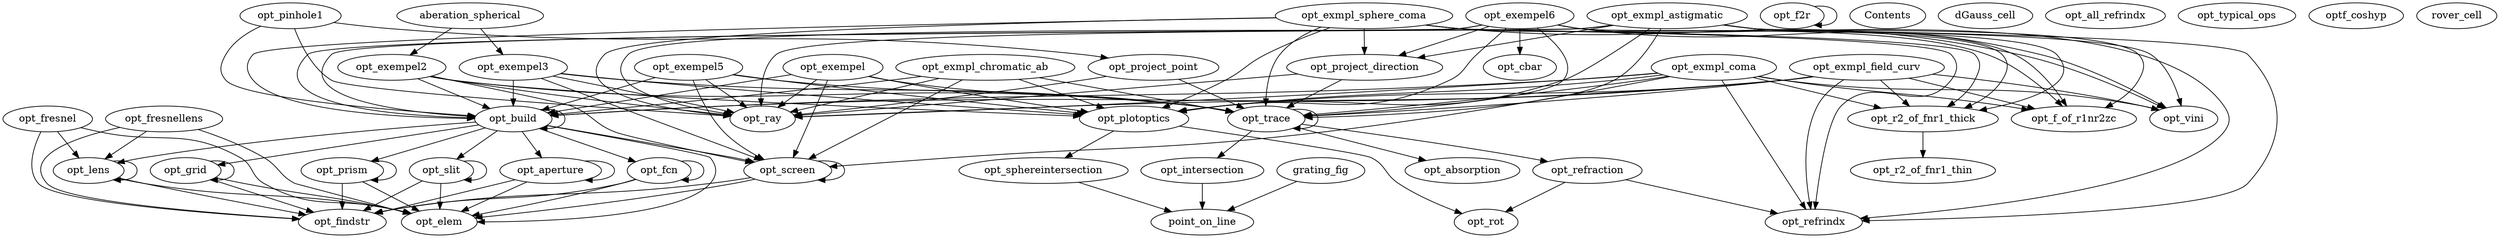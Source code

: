 /* Created by mdot for Matlab */
digraph m2html {
  aberation_spherical -> opt_exempel2;
  aberation_spherical -> opt_exempel3;
  grating_fig -> point_on_line;
  opt_aperture -> opt_aperture;
  opt_aperture -> opt_elem;
  opt_aperture -> opt_findstr;
  opt_build -> opt_aperture;
  opt_build -> opt_build;
  opt_build -> opt_elem;
  opt_build -> opt_fcn;
  opt_build -> opt_grid;
  opt_build -> opt_lens;
  opt_build -> opt_prism;
  opt_build -> opt_screen;
  opt_build -> opt_slit;
  opt_exempel -> opt_build;
  opt_exempel -> opt_plotoptics;
  opt_exempel -> opt_ray;
  opt_exempel -> opt_screen;
  opt_exempel -> opt_trace;
  opt_exempel2 -> opt_build;
  opt_exempel2 -> opt_plotoptics;
  opt_exempel2 -> opt_ray;
  opt_exempel2 -> opt_screen;
  opt_exempel2 -> opt_trace;
  opt_exempel3 -> opt_build;
  opt_exempel3 -> opt_plotoptics;
  opt_exempel3 -> opt_ray;
  opt_exempel3 -> opt_screen;
  opt_exempel3 -> opt_trace;
  opt_exempel5 -> opt_build;
  opt_exempel5 -> opt_plotoptics;
  opt_exempel5 -> opt_ray;
  opt_exempel5 -> opt_screen;
  opt_exempel5 -> opt_trace;
  opt_exempel6 -> opt_build;
  opt_exempel6 -> opt_cbar;
  opt_exempel6 -> opt_f_of_r1nr2zc;
  opt_exempel6 -> opt_plotoptics;
  opt_exempel6 -> opt_project_direction;
  opt_exempel6 -> opt_r2_of_fnr1_thick;
  opt_exempel6 -> opt_ray;
  opt_exempel6 -> opt_refrindx;
  opt_exempel6 -> opt_trace;
  opt_exempel6 -> opt_vini;
  opt_exmpl_astigmatic -> opt_build;
  opt_exmpl_astigmatic -> opt_f_of_r1nr2zc;
  opt_exmpl_astigmatic -> opt_plotoptics;
  opt_exmpl_astigmatic -> opt_project_direction;
  opt_exmpl_astigmatic -> opt_r2_of_fnr1_thick;
  opt_exmpl_astigmatic -> opt_ray;
  opt_exmpl_astigmatic -> opt_refrindx;
  opt_exmpl_astigmatic -> opt_trace;
  opt_exmpl_astigmatic -> opt_vini;
  opt_exmpl_chromatic_ab -> opt_build;
  opt_exmpl_chromatic_ab -> opt_plotoptics;
  opt_exmpl_chromatic_ab -> opt_ray;
  opt_exmpl_chromatic_ab -> opt_screen;
  opt_exmpl_chromatic_ab -> opt_trace;
  opt_exmpl_coma -> opt_build;
  opt_exmpl_coma -> opt_f_of_r1nr2zc;
  opt_exmpl_coma -> opt_plotoptics;
  opt_exmpl_coma -> opt_r2_of_fnr1_thick;
  opt_exmpl_coma -> opt_ray;
  opt_exmpl_coma -> opt_refrindx;
  opt_exmpl_coma -> opt_screen;
  opt_exmpl_coma -> opt_trace;
  opt_exmpl_coma -> opt_vini;
  opt_exmpl_field_curv -> opt_build;
  opt_exmpl_field_curv -> opt_f_of_r1nr2zc;
  opt_exmpl_field_curv -> opt_plotoptics;
  opt_exmpl_field_curv -> opt_r2_of_fnr1_thick;
  opt_exmpl_field_curv -> opt_ray;
  opt_exmpl_field_curv -> opt_refrindx;
  opt_exmpl_field_curv -> opt_trace;
  opt_exmpl_field_curv -> opt_vini;
  opt_exmpl_sphere_coma -> opt_build;
  opt_exmpl_sphere_coma -> opt_f_of_r1nr2zc;
  opt_exmpl_sphere_coma -> opt_plotoptics;
  opt_exmpl_sphere_coma -> opt_project_direction;
  opt_exmpl_sphere_coma -> opt_r2_of_fnr1_thick;
  opt_exmpl_sphere_coma -> opt_ray;
  opt_exmpl_sphere_coma -> opt_refrindx;
  opt_exmpl_sphere_coma -> opt_trace;
  opt_exmpl_sphere_coma -> opt_vini;
  opt_f2r -> opt_f2r;
  opt_fcn -> opt_elem;
  opt_fcn -> opt_fcn;
  opt_fcn -> opt_findstr;
  opt_fresnel -> opt_elem;
  opt_fresnel -> opt_findstr;
  opt_fresnel -> opt_lens;
  opt_fresnellens -> opt_elem;
  opt_fresnellens -> opt_findstr;
  opt_fresnellens -> opt_lens;
  opt_grid -> opt_elem;
  opt_grid -> opt_findstr;
  opt_grid -> opt_grid;
  opt_intersection -> point_on_line;
  opt_lens -> opt_elem;
  opt_lens -> opt_findstr;
  opt_lens -> opt_lens;
  opt_pinhole1 -> opt_build;
  opt_pinhole1 -> opt_project_point;
  opt_pinhole1 -> opt_ray;
  opt_plotoptics -> opt_rot;
  opt_plotoptics -> opt_sphereintersection;
  opt_prism -> opt_elem;
  opt_prism -> opt_findstr;
  opt_prism -> opt_prism;
  opt_project_direction -> opt_ray;
  opt_project_direction -> opt_trace;
  opt_project_point -> opt_ray;
  opt_project_point -> opt_trace;
  opt_r2_of_fnr1_thick -> opt_r2_of_fnr1_thin;
  opt_refraction -> opt_refrindx;
  opt_refraction -> opt_rot;
  opt_screen -> opt_elem;
  opt_screen -> opt_findstr;
  opt_screen -> opt_screen;
  opt_slit -> opt_elem;
  opt_slit -> opt_findstr;
  opt_slit -> opt_slit;
  opt_sphereintersection -> point_on_line;
  opt_trace -> opt_absorption;
  opt_trace -> opt_intersection;
  opt_trace -> opt_refraction;
  opt_trace -> opt_trace;

  Contents [URL="Contents.html"];
  aberation_spherical [URL="aberation_spherical.html"];
  dGauss_cell [URL="dGauss_cell.html"];
  grating_fig [URL="grating_fig.html"];
  opt_absorption [URL="opt_absorption.html"];
  opt_all_refrindx [URL="opt_all_refrindx.html"];
  opt_aperture [URL="opt_aperture.html"];
  opt_build [URL="opt_build.html"];
  opt_cbar [URL="opt_cbar.html"];
  opt_elem [URL="opt_elem.html"];
  opt_exempel [URL="opt_exempel.html"];
  opt_exempel2 [URL="opt_exempel2.html"];
  opt_exempel3 [URL="opt_exempel3.html"];
  opt_exempel5 [URL="opt_exempel5.html"];
  opt_exempel6 [URL="opt_exempel6.html"];
  opt_exmpl_astigmatic [URL="opt_exmpl_astigmatic.html"];
  opt_exmpl_chromatic_ab [URL="opt_exmpl_chromatic_ab.html"];
  opt_exmpl_coma [URL="opt_exmpl_coma.html"];
  opt_exmpl_field_curv [URL="opt_exmpl_field_curv.html"];
  opt_exmpl_sphere_coma [URL="opt_exmpl_sphere_coma.html"];
  opt_f2r [URL="opt_f2r.html"];
  opt_f_of_r1nr2zc [URL="opt_f_of_r1nr2zc.html"];
  opt_fcn [URL="opt_fcn.html"];
  opt_findstr [URL="opt_findstr.html"];
  opt_fresnel [URL="opt_fresnel.html"];
  opt_fresnellens [URL="opt_fresnellens.html"];
  opt_grid [URL="opt_grid.html"];
  opt_intersection [URL="opt_intersection.html"];
  opt_lens [URL="opt_lens.html"];
  opt_pinhole1 [URL="opt_pinhole1.html"];
  opt_plotoptics [URL="opt_plotoptics.html"];
  opt_prism [URL="opt_prism.html"];
  opt_project_direction [URL="opt_project_direction.html"];
  opt_project_point [URL="opt_project_point.html"];
  opt_r2_of_fnr1_thick [URL="opt_r2_of_fnr1_thick.html"];
  opt_r2_of_fnr1_thin [URL="opt_r2_of_fnr1_thin.html"];
  opt_ray [URL="opt_ray.html"];
  opt_refraction [URL="opt_refraction.html"];
  opt_refrindx [URL="opt_refrindx.html"];
  opt_rot [URL="opt_rot.html"];
  opt_screen [URL="opt_screen.html"];
  opt_slit [URL="opt_slit.html"];
  opt_sphereintersection [URL="opt_sphereintersection.html"];
  opt_trace [URL="opt_trace.html"];
  opt_typical_ops [URL="opt_typical_ops.html"];
  opt_vini [URL="opt_vini.html"];
  optf_coshyp [URL="optf_coshyp.html"];
  point_on_line [URL="point_on_line.html"];
  rover_cell [URL="rover_cell.html"];
}